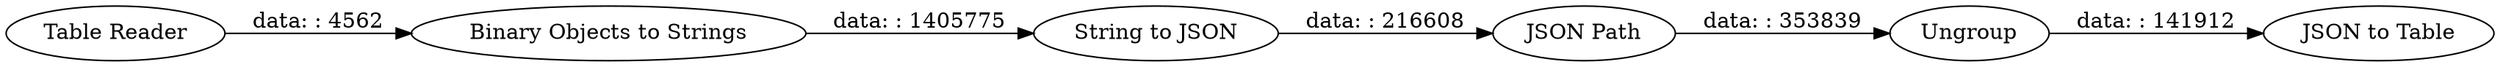 digraph {
	"7685816310068308957_13" [label="JSON to Table"]
	"7685816310068308957_4" [label="Binary Objects to Strings"]
	"7685816310068308957_8" [label="String to JSON"]
	"7685816310068308957_12" [label=Ungroup]
	"7685816310068308957_11" [label="JSON Path"]
	"7685816310068308957_26" [label="Table Reader"]
	"7685816310068308957_4" -> "7685816310068308957_8" [label="data: : 1405775"]
	"7685816310068308957_8" -> "7685816310068308957_11" [label="data: : 216608"]
	"7685816310068308957_26" -> "7685816310068308957_4" [label="data: : 4562"]
	"7685816310068308957_11" -> "7685816310068308957_12" [label="data: : 353839"]
	"7685816310068308957_12" -> "7685816310068308957_13" [label="data: : 141912"]
	rankdir=LR
}

